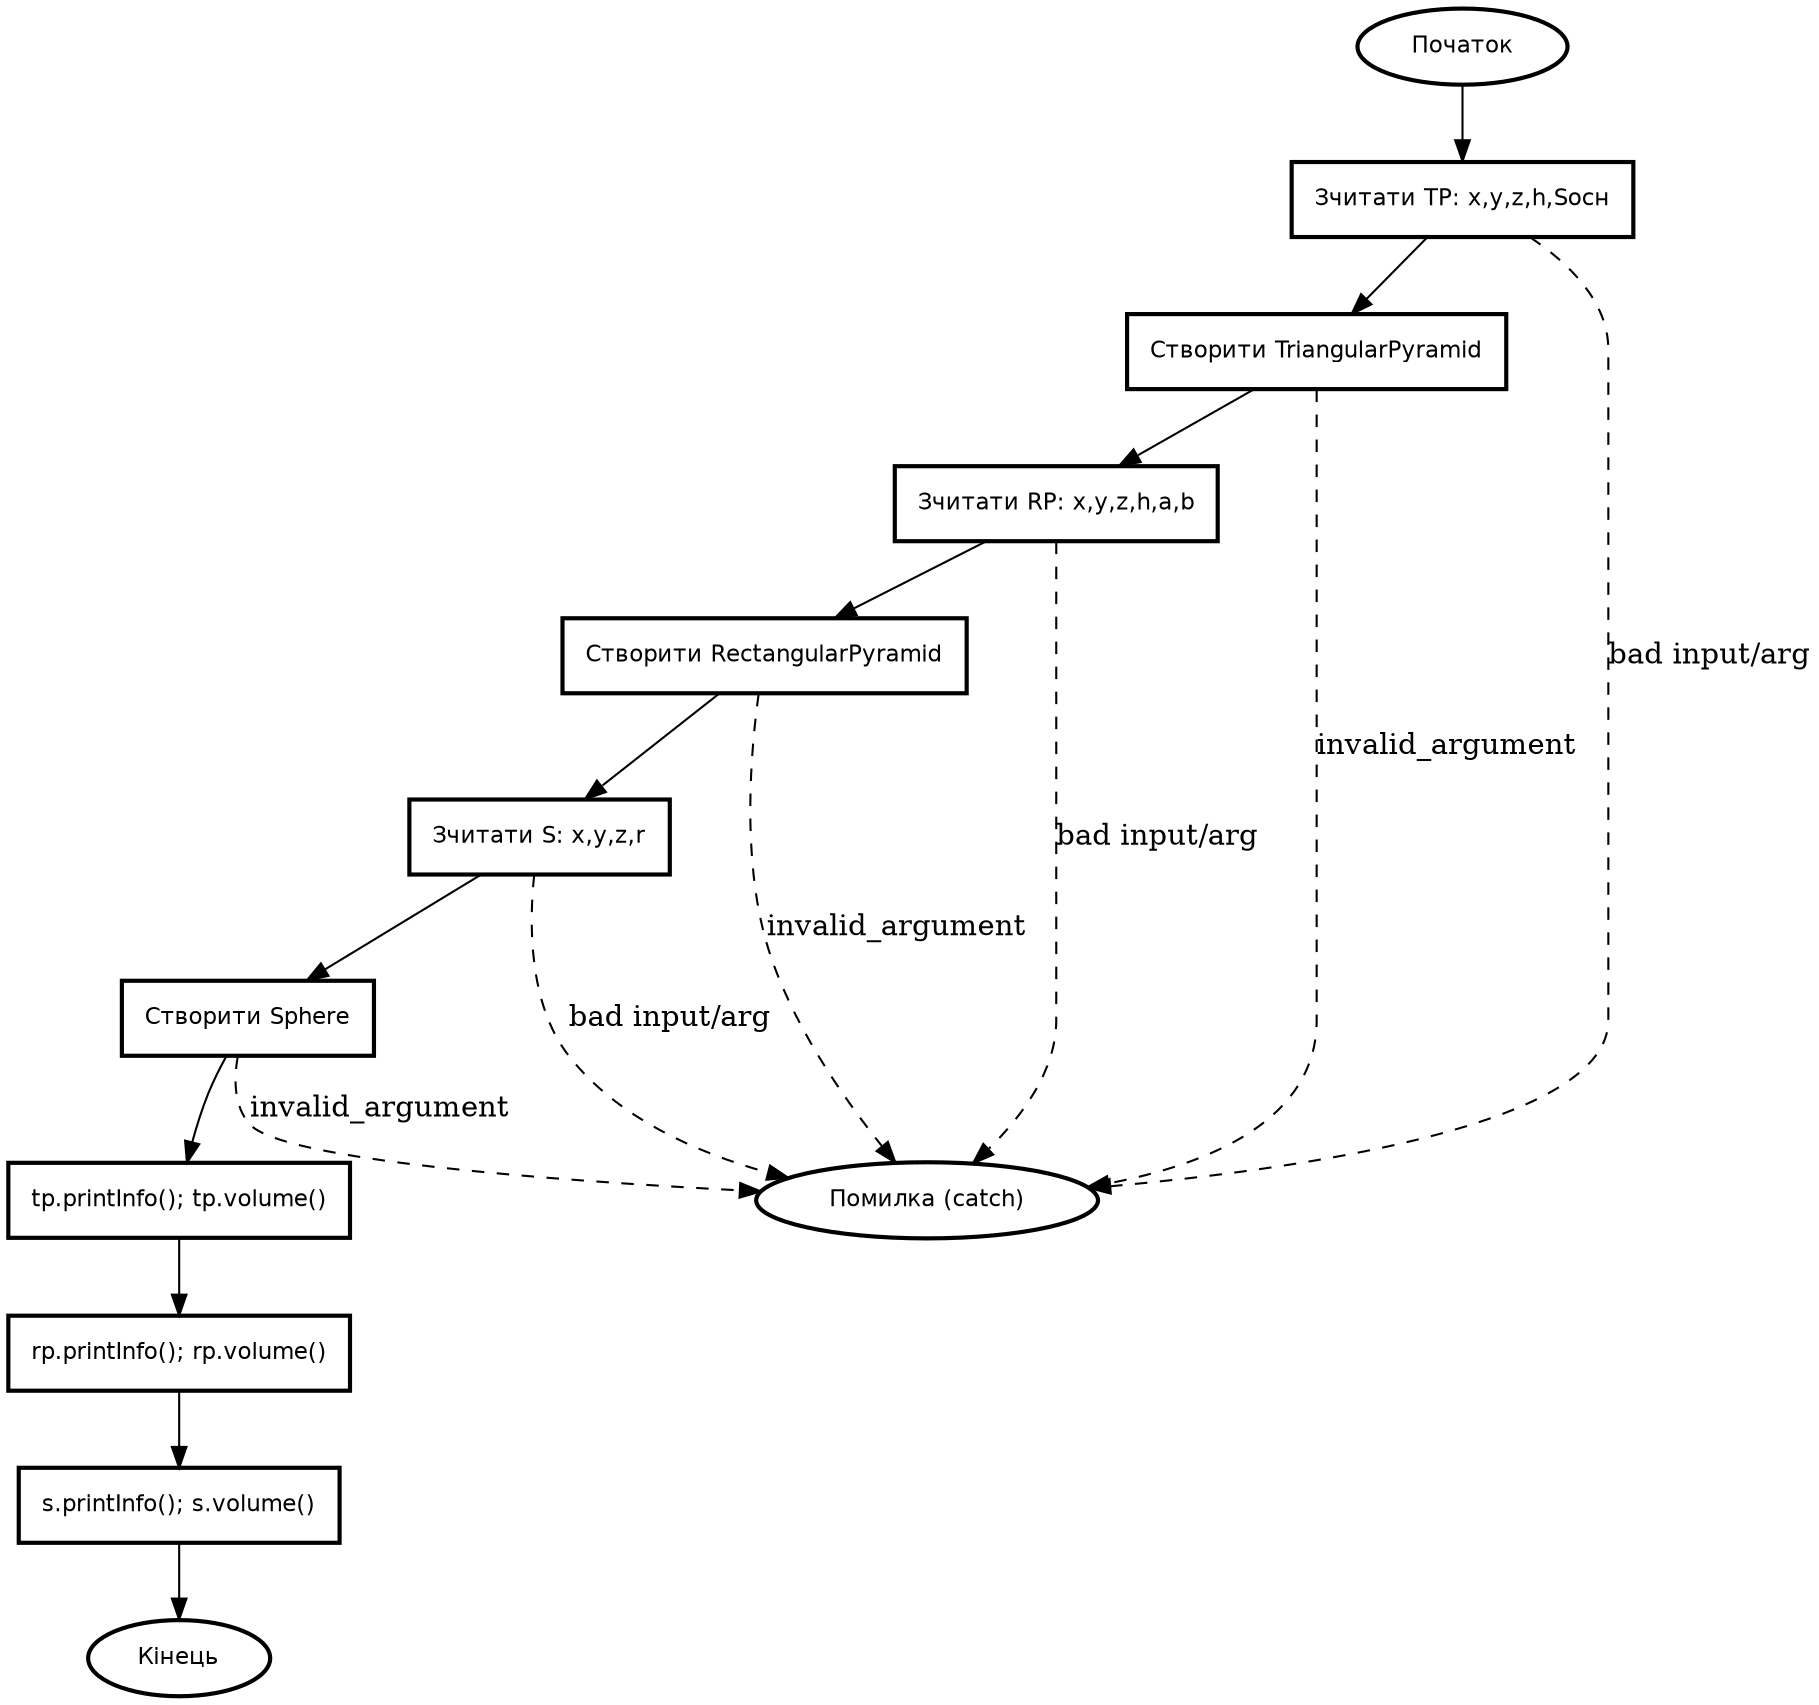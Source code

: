 digraph main_flow {
    rankdir=TB;

    node [
    shape=box,
    style="solid,bold",
    fontname="DejaVu Sans",
    fontsize=11,
    margin="0.15,0.1",
    fixedsize=false
    ];


    start   [shape=oval, label="Початок"];
    readTP  [label="Зчитати TP: x,y,z,h,Sосн"];
    makeTP  [label="Створити TriangularPyramid"];
    readRP  [label="Зчитати RP: x,y,z,h,a,b"];
    makeRP  [label="Створити RectangularPyramid"];
    readS   [label="Зчитати S: x,y,z,r"];
    makeS   [label="Створити Sphere"];
    printTP [label="tp.printInfo(); tp.volume()"];
    printRP [label="rp.printInfo(); rp.volume()"];
    printS  [label="s.printInfo(); s.volume()"];
    endok   [shape=oval, label="Кінець"];
    err     [shape=oval, label="Помилка (catch)"];

    start -> readTP -> makeTP -> readRP -> makeRP -> readS -> makeS -> printTP -> printRP -> printS -> endok;

    // Гілка помилок (винятки)
    readTP -> err [label="bad input/arg", style=dashed];
    readRP -> err [label="bad input/arg", style=dashed];
    readS  -> err [label="bad input/arg", style=dashed];
    makeTP -> err [label="invalid_argument", style=dashed];
    makeRP -> err [label="invalid_argument", style=dashed];
    makeS  -> err [label="invalid_argument", style=dashed];
}
